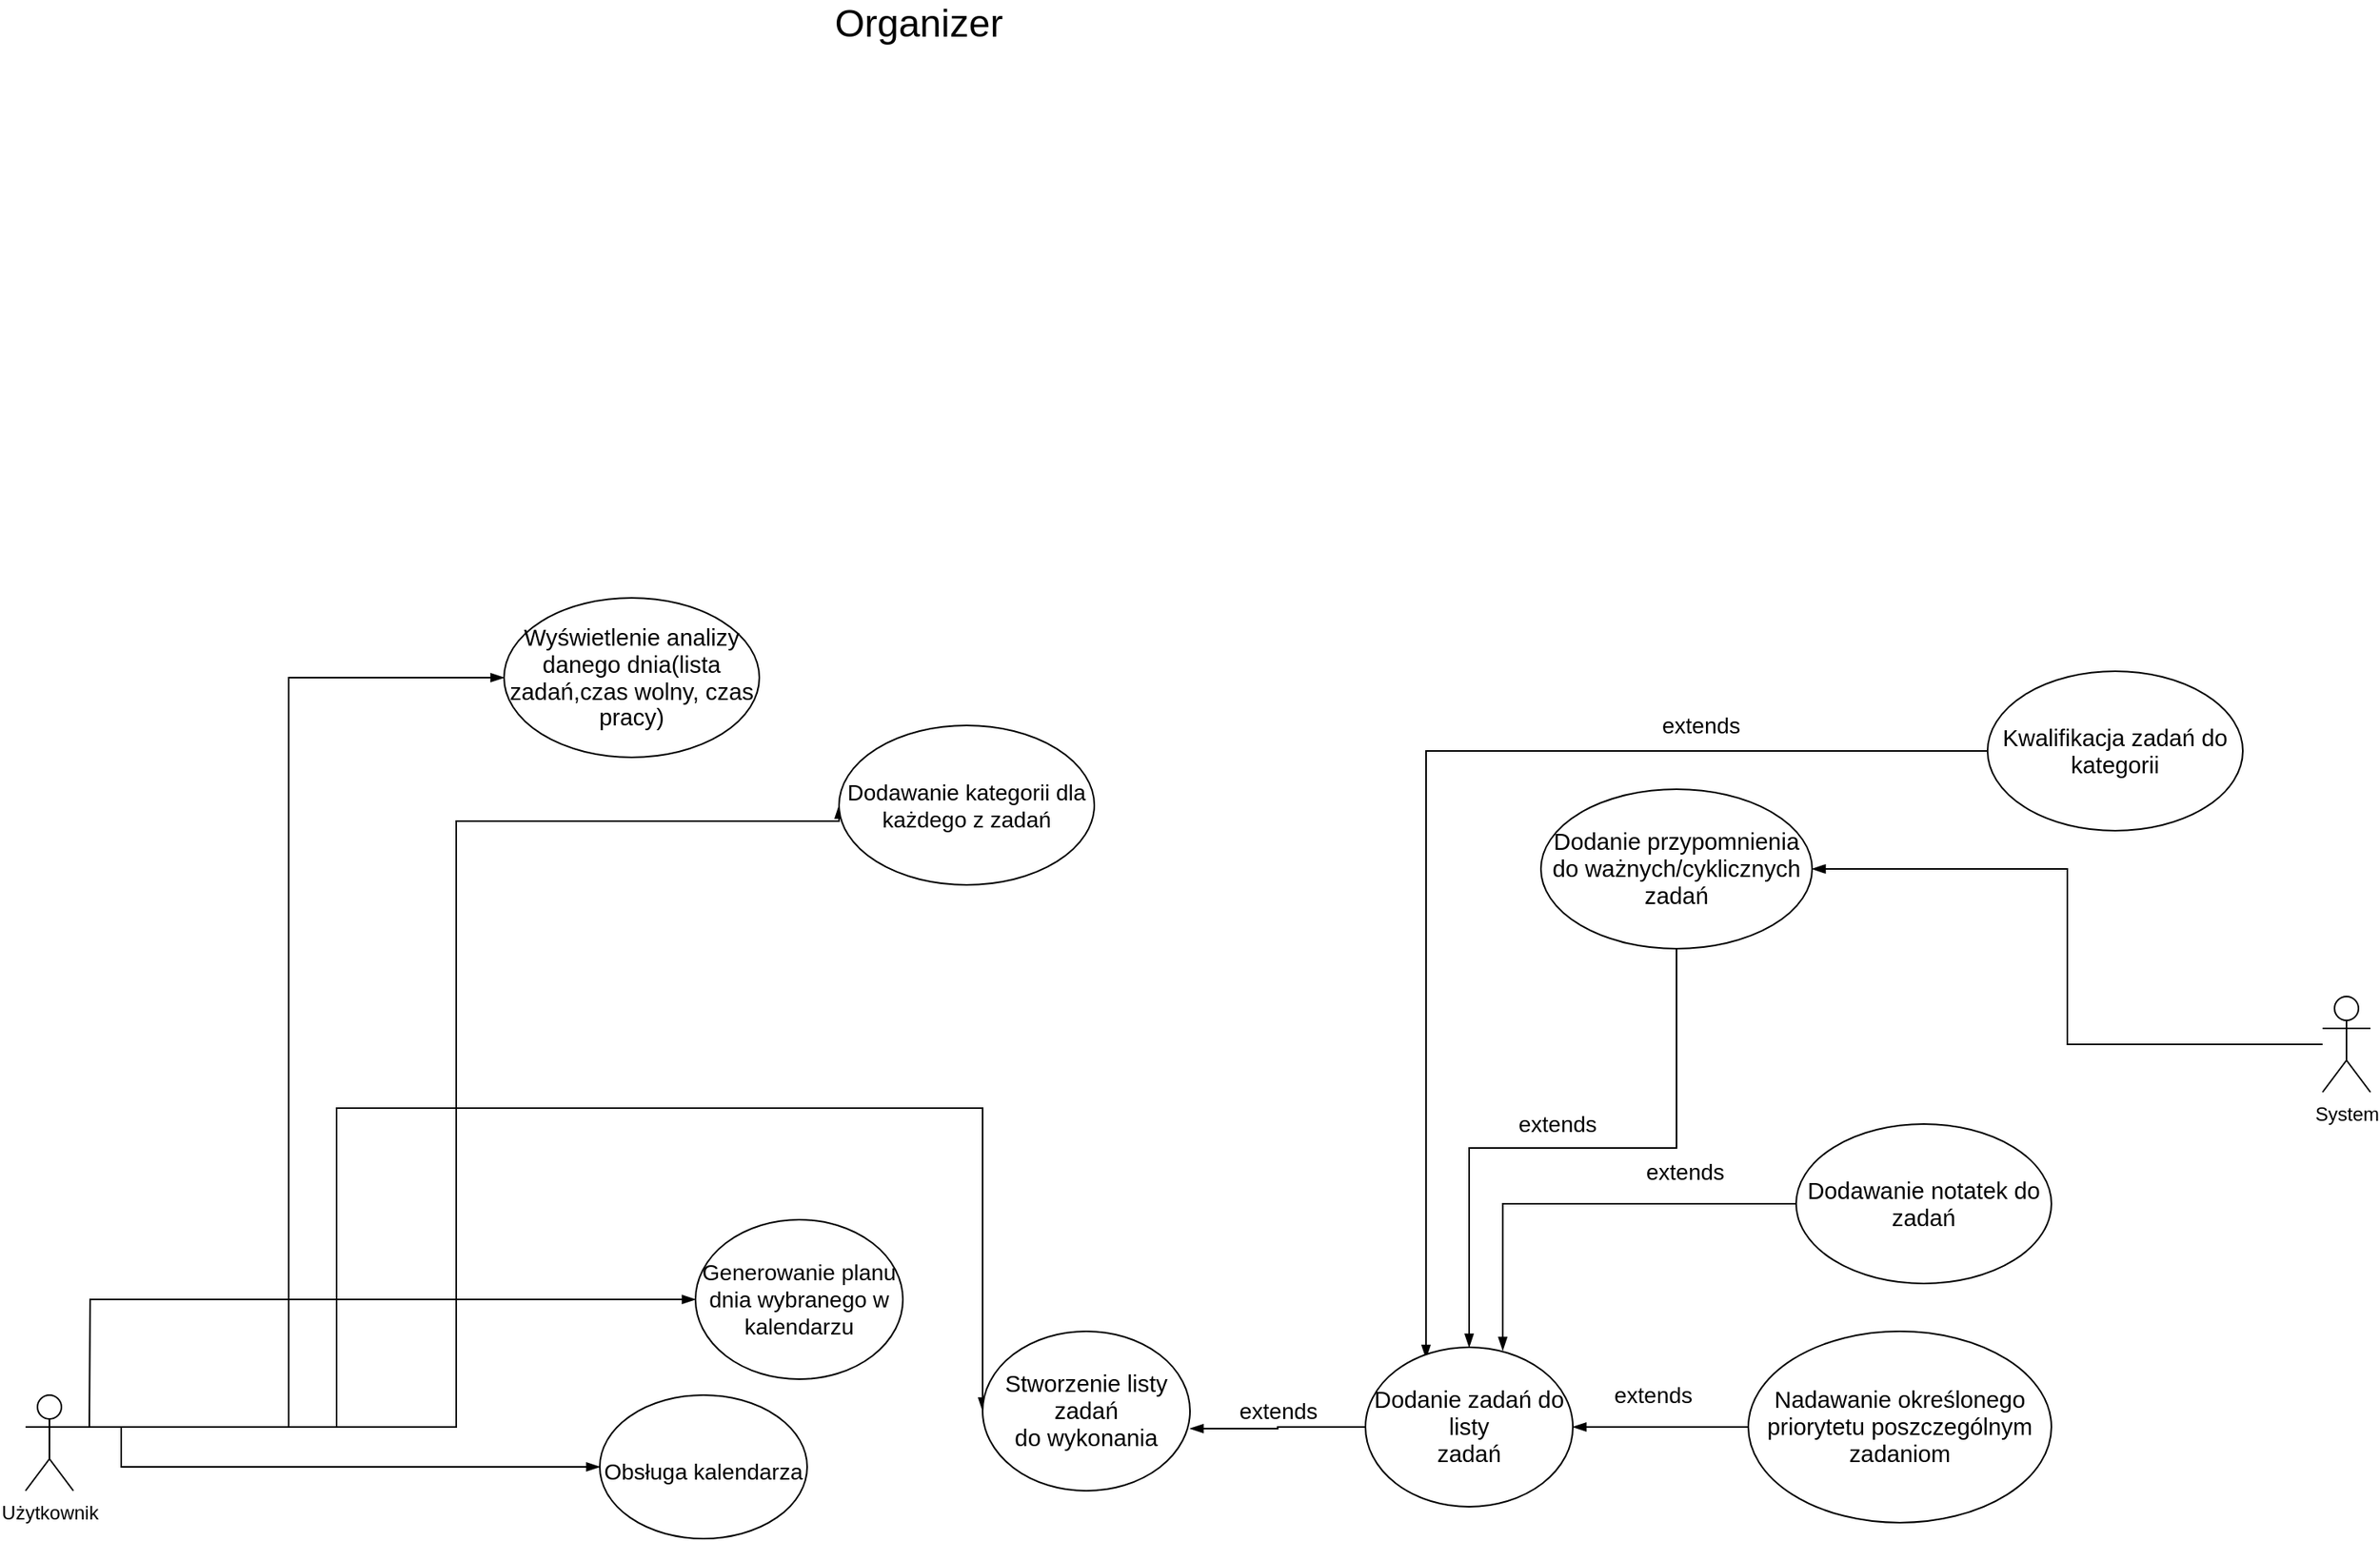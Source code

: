 <mxfile version="12.8.0" type="github">
  <diagram name="Page-1" id="8ce9d11a-91a2-4d17-14d8-a56ed91bf033">
    <mxGraphModel dx="1634" dy="1931" grid="1" gridSize="10" guides="1" tooltips="1" connect="1" arrows="1" fold="1" page="1" pageScale="1" pageWidth="1654" pageHeight="1169" background="#ffffff" math="0" shadow="0">
      <root>
        <mxCell id="0" />
        <mxCell id="1" parent="0" />
        <mxCell id="uh_ICUrm-caqhC7j5tFn-34" style="edgeStyle=orthogonalEdgeStyle;rounded=0;orthogonalLoop=1;jettySize=auto;html=1;entryX=1;entryY=0.5;entryDx=0;entryDy=0;startArrow=none;startFill=0;endArrow=blockThin;endFill=1;strokeColor=#000000;fontSize=14;" edge="1" parent="1" source="uh_ICUrm-caqhC7j5tFn-1" target="uh_ICUrm-caqhC7j5tFn-29">
          <mxGeometry relative="1" as="geometry" />
        </mxCell>
        <mxCell id="uh_ICUrm-caqhC7j5tFn-1" value="System" style="shape=umlActor;verticalLabelPosition=bottom;labelBackgroundColor=#ffffff;verticalAlign=top;html=1;outlineConnect=0;" vertex="1" parent="1">
          <mxGeometry x="1490" y="-480" width="30" height="60" as="geometry" />
        </mxCell>
        <mxCell id="uh_ICUrm-caqhC7j5tFn-8" style="edgeStyle=orthogonalEdgeStyle;orthogonalLoop=1;jettySize=auto;html=1;exitX=1;exitY=0.333;exitDx=0;exitDy=0;exitPerimeter=0;entryX=0;entryY=0.5;entryDx=0;entryDy=0;endArrow=blockThin;endFill=1;strokeColor=#000000;fontSize=24;rounded=0;" edge="1" parent="1" source="uh_ICUrm-caqhC7j5tFn-2" target="uh_ICUrm-caqhC7j5tFn-5">
          <mxGeometry relative="1" as="geometry">
            <Array as="points">
              <mxPoint x="110" y="-210" />
            </Array>
          </mxGeometry>
        </mxCell>
        <mxCell id="uh_ICUrm-caqhC7j5tFn-12" style="edgeStyle=orthogonalEdgeStyle;rounded=0;orthogonalLoop=1;jettySize=auto;html=1;entryX=0;entryY=0.5;entryDx=0;entryDy=0;startArrow=none;startFill=0;endArrow=blockThin;endFill=1;strokeColor=#000000;fontSize=14;" edge="1" parent="1" source="uh_ICUrm-caqhC7j5tFn-2" target="uh_ICUrm-caqhC7j5tFn-11">
          <mxGeometry relative="1" as="geometry">
            <Array as="points">
              <mxPoint x="245" y="-210" />
              <mxPoint x="245" y="-410" />
            </Array>
          </mxGeometry>
        </mxCell>
        <mxCell id="uh_ICUrm-caqhC7j5tFn-18" style="edgeStyle=orthogonalEdgeStyle;rounded=0;orthogonalLoop=1;jettySize=auto;html=1;entryX=0;entryY=0.5;entryDx=0;entryDy=0;startArrow=none;startFill=0;endArrow=blockThin;endFill=1;strokeColor=#000000;fontSize=14;" edge="1" parent="1" source="uh_ICUrm-caqhC7j5tFn-2" target="uh_ICUrm-caqhC7j5tFn-17">
          <mxGeometry relative="1" as="geometry">
            <Array as="points">
              <mxPoint x="320" y="-210" />
              <mxPoint x="320" y="-590" />
            </Array>
          </mxGeometry>
        </mxCell>
        <mxCell id="uh_ICUrm-caqhC7j5tFn-30" style="edgeStyle=orthogonalEdgeStyle;rounded=0;orthogonalLoop=1;jettySize=auto;html=1;entryX=0;entryY=0.5;entryDx=0;entryDy=0;startArrow=none;startFill=0;endArrow=blockThin;endFill=1;strokeColor=#000000;fontSize=14;" edge="1" parent="1" source="uh_ICUrm-caqhC7j5tFn-2" target="uh_ICUrm-caqhC7j5tFn-28">
          <mxGeometry relative="1" as="geometry">
            <Array as="points">
              <mxPoint x="215" y="-210" />
              <mxPoint x="215" y="-680" />
            </Array>
          </mxGeometry>
        </mxCell>
        <mxCell id="uh_ICUrm-caqhC7j5tFn-2" value="Użytkownik" style="shape=umlActor;verticalLabelPosition=bottom;labelBackgroundColor=#ffffff;verticalAlign=top;html=1;outlineConnect=0;" vertex="1" parent="1">
          <mxGeometry x="50" y="-230" width="30" height="60" as="geometry" />
        </mxCell>
        <mxCell id="uh_ICUrm-caqhC7j5tFn-4" value="Organizer" style="text;html=1;strokeColor=none;fillColor=none;align=center;verticalAlign=middle;whiteSpace=wrap;rounded=0;fontSize=24;" vertex="1" parent="1">
          <mxGeometry x="590" y="-1100" width="40" height="20" as="geometry" />
        </mxCell>
        <mxCell id="uh_ICUrm-caqhC7j5tFn-5" value="&lt;font style=&quot;font-size: 14px&quot;&gt;Obsługa kalendarza&lt;/font&gt;" style="ellipse;whiteSpace=wrap;html=1;fontSize=24;" vertex="1" parent="1">
          <mxGeometry x="410" y="-230" width="130" height="90" as="geometry" />
        </mxCell>
        <mxCell id="uh_ICUrm-caqhC7j5tFn-10" style="edgeStyle=orthogonalEdgeStyle;rounded=0;orthogonalLoop=1;jettySize=auto;html=1;endArrow=none;endFill=0;strokeColor=#000000;fontSize=14;startArrow=blockThin;startFill=1;" edge="1" parent="1" source="uh_ICUrm-caqhC7j5tFn-9">
          <mxGeometry relative="1" as="geometry">
            <mxPoint x="90" y="-210" as="targetPoint" />
          </mxGeometry>
        </mxCell>
        <mxCell id="uh_ICUrm-caqhC7j5tFn-9" value="Generowanie planu dnia wybranego w kalendarzu" style="ellipse;whiteSpace=wrap;html=1;fontSize=14;" vertex="1" parent="1">
          <mxGeometry x="470" y="-340" width="130" height="100" as="geometry" />
        </mxCell>
        <mxCell id="uh_ICUrm-caqhC7j5tFn-11" value="&lt;span lang=&quot;PL&quot; style=&quot;font-size: 11.0pt ; line-height: 107% ; font-family: &amp;#34;arial&amp;#34; , &amp;#34;sans-serif&amp;#34;&quot;&gt;Stworzenie listy zadań&lt;br/&gt;do wykonania&lt;/span&gt;" style="ellipse;whiteSpace=wrap;html=1;fontSize=14;" vertex="1" parent="1">
          <mxGeometry x="650" y="-270" width="130" height="100" as="geometry" />
        </mxCell>
        <mxCell id="uh_ICUrm-caqhC7j5tFn-17" value="&lt;p class=&quot;MsoNormal&quot; align=&quot;center&quot;&gt;&lt;font face=&quot;arial, sans-serif&quot;&gt;Dodawanie kategorii dla każdego z zadań&lt;/font&gt;&lt;/p&gt;" style="ellipse;whiteSpace=wrap;html=1;fontSize=14;" vertex="1" parent="1">
          <mxGeometry x="560" y="-650" width="160" height="100" as="geometry" />
        </mxCell>
        <mxCell id="uh_ICUrm-caqhC7j5tFn-32" value="extends" style="edgeStyle=orthogonalEdgeStyle;rounded=0;orthogonalLoop=1;jettySize=auto;html=1;entryX=0.292;entryY=0.07;entryDx=0;entryDy=0;entryPerimeter=0;startArrow=none;startFill=0;endArrow=blockThin;endFill=1;strokeColor=#000000;fontSize=14;" edge="1" parent="1" source="uh_ICUrm-caqhC7j5tFn-19" target="uh_ICUrm-caqhC7j5tFn-22">
          <mxGeometry x="-0.509" y="-16" relative="1" as="geometry">
            <mxPoint as="offset" />
          </mxGeometry>
        </mxCell>
        <mxCell id="uh_ICUrm-caqhC7j5tFn-19" value="&lt;p class=&quot;MsoNormal&quot; align=&quot;center&quot;&gt;&lt;span lang=&quot;PL&quot; style=&quot;font-size: 11.0pt ; line-height: 107% ; font-family: &amp;#34;arial&amp;#34; , &amp;#34;sans-serif&amp;#34;&quot;&gt;Kwalifikacja zadań do&lt;br/&gt;kategorii&lt;/span&gt;&lt;br&gt;&lt;/p&gt;" style="ellipse;whiteSpace=wrap;html=1;fontSize=14;" vertex="1" parent="1">
          <mxGeometry x="1280" y="-684" width="160" height="100" as="geometry" />
        </mxCell>
        <mxCell id="uh_ICUrm-caqhC7j5tFn-24" value="extends" style="edgeStyle=orthogonalEdgeStyle;rounded=0;orthogonalLoop=1;jettySize=auto;html=1;entryX=1;entryY=0.5;entryDx=0;entryDy=0;startArrow=none;startFill=0;endArrow=blockThin;endFill=1;strokeColor=#000000;fontSize=14;" edge="1" parent="1" source="uh_ICUrm-caqhC7j5tFn-21" target="uh_ICUrm-caqhC7j5tFn-22">
          <mxGeometry x="0.091" y="-20" relative="1" as="geometry">
            <mxPoint as="offset" />
          </mxGeometry>
        </mxCell>
        <mxCell id="uh_ICUrm-caqhC7j5tFn-21" value="&lt;p class=&quot;MsoNormal&quot; align=&quot;center&quot;&gt;&lt;span lang=&quot;PL&quot; style=&quot;font-size: 11.0pt ; line-height: 107% ; font-family: &amp;#34;arial&amp;#34; , &amp;#34;sans-serif&amp;#34;&quot;&gt;Nadawanie określonego&lt;br/&gt;priorytetu poszczególnym zadaniom&lt;/span&gt;&lt;br&gt;&lt;/p&gt;" style="ellipse;whiteSpace=wrap;html=1;fontSize=14;" vertex="1" parent="1">
          <mxGeometry x="1130" y="-270" width="190" height="120" as="geometry" />
        </mxCell>
        <mxCell id="uh_ICUrm-caqhC7j5tFn-23" value="extends" style="edgeStyle=orthogonalEdgeStyle;rounded=0;orthogonalLoop=1;jettySize=auto;html=1;entryX=1;entryY=0.61;entryDx=0;entryDy=0;entryPerimeter=0;startArrow=none;startFill=0;endArrow=blockThin;endFill=1;strokeColor=#000000;fontSize=14;" edge="1" parent="1" source="uh_ICUrm-caqhC7j5tFn-22" target="uh_ICUrm-caqhC7j5tFn-11">
          <mxGeometry x="-0.009" y="-10" relative="1" as="geometry">
            <mxPoint x="10" y="-10" as="offset" />
          </mxGeometry>
        </mxCell>
        <mxCell id="uh_ICUrm-caqhC7j5tFn-22" value="&lt;span lang=&quot;PL&quot; style=&quot;font-size: 11.0pt ; line-height: 107% ; font-family: &amp;#34;arial&amp;#34; , &amp;#34;sans-serif&amp;#34;&quot;&gt;Dodanie zadań do listy&lt;br/&gt;zadań&lt;/span&gt;" style="ellipse;whiteSpace=wrap;html=1;fontSize=14;" vertex="1" parent="1">
          <mxGeometry x="890" y="-260" width="130" height="100" as="geometry" />
        </mxCell>
        <mxCell id="uh_ICUrm-caqhC7j5tFn-27" value="extends" style="edgeStyle=orthogonalEdgeStyle;rounded=0;orthogonalLoop=1;jettySize=auto;html=1;entryX=0.662;entryY=0.02;entryDx=0;entryDy=0;entryPerimeter=0;startArrow=none;startFill=0;endArrow=blockThin;endFill=1;strokeColor=#000000;fontSize=14;" edge="1" parent="1" source="uh_ICUrm-caqhC7j5tFn-26" target="uh_ICUrm-caqhC7j5tFn-22">
          <mxGeometry x="-0.493" y="-20" relative="1" as="geometry">
            <mxPoint as="offset" />
          </mxGeometry>
        </mxCell>
        <mxCell id="uh_ICUrm-caqhC7j5tFn-26" value="&lt;p class=&quot;MsoNormal&quot; align=&quot;center&quot;&gt;&lt;span lang=&quot;PL&quot; style=&quot;font-size: 11.0pt ; line-height: 107% ; font-family: &amp;#34;arial&amp;#34; , &amp;#34;sans-serif&amp;#34;&quot;&gt;Dodawanie notatek do&lt;br/&gt;zadań&lt;/span&gt;&lt;br&gt;&lt;/p&gt;" style="ellipse;whiteSpace=wrap;html=1;fontSize=14;" vertex="1" parent="1">
          <mxGeometry x="1160" y="-400" width="160" height="100" as="geometry" />
        </mxCell>
        <mxCell id="uh_ICUrm-caqhC7j5tFn-28" value="&lt;p class=&quot;MsoNormal&quot; align=&quot;center&quot;&gt;&lt;span lang=&quot;PL&quot; style=&quot;font-size: 11.0pt ; line-height: 107% ; font-family: &amp;#34;arial&amp;#34; , &amp;#34;sans-serif&amp;#34;&quot;&gt;Wyświetlenie analizy&lt;br&gt;danego dnia(lista zadań,czas wolny, czas pracy)&lt;/span&gt;&lt;br&gt;&lt;/p&gt;" style="ellipse;whiteSpace=wrap;html=1;fontSize=14;" vertex="1" parent="1">
          <mxGeometry x="350" y="-730" width="160" height="100" as="geometry" />
        </mxCell>
        <mxCell id="uh_ICUrm-caqhC7j5tFn-31" value="extends" style="edgeStyle=orthogonalEdgeStyle;rounded=0;orthogonalLoop=1;jettySize=auto;html=1;entryX=0.5;entryY=0;entryDx=0;entryDy=0;startArrow=none;startFill=0;endArrow=blockThin;endFill=1;strokeColor=#000000;fontSize=14;" edge="1" parent="1" source="uh_ICUrm-caqhC7j5tFn-29" target="uh_ICUrm-caqhC7j5tFn-22">
          <mxGeometry x="0.053" y="-15" relative="1" as="geometry">
            <mxPoint as="offset" />
          </mxGeometry>
        </mxCell>
        <mxCell id="uh_ICUrm-caqhC7j5tFn-29" value="&lt;p class=&quot;MsoNormal&quot; align=&quot;center&quot;&gt;&lt;span lang=&quot;PL&quot; style=&quot;font-size: 11.0pt ; line-height: 107% ; font-family: &amp;#34;arial&amp;#34; , &amp;#34;sans-serif&amp;#34;&quot;&gt;Dodanie przypomnienia&lt;br/&gt;do ważnych/cyklicznych zadań&lt;/span&gt;&lt;br&gt;&lt;/p&gt;" style="ellipse;whiteSpace=wrap;html=1;fontSize=14;" vertex="1" parent="1">
          <mxGeometry x="1000" y="-610" width="170" height="100" as="geometry" />
        </mxCell>
      </root>
    </mxGraphModel>
  </diagram>
</mxfile>

